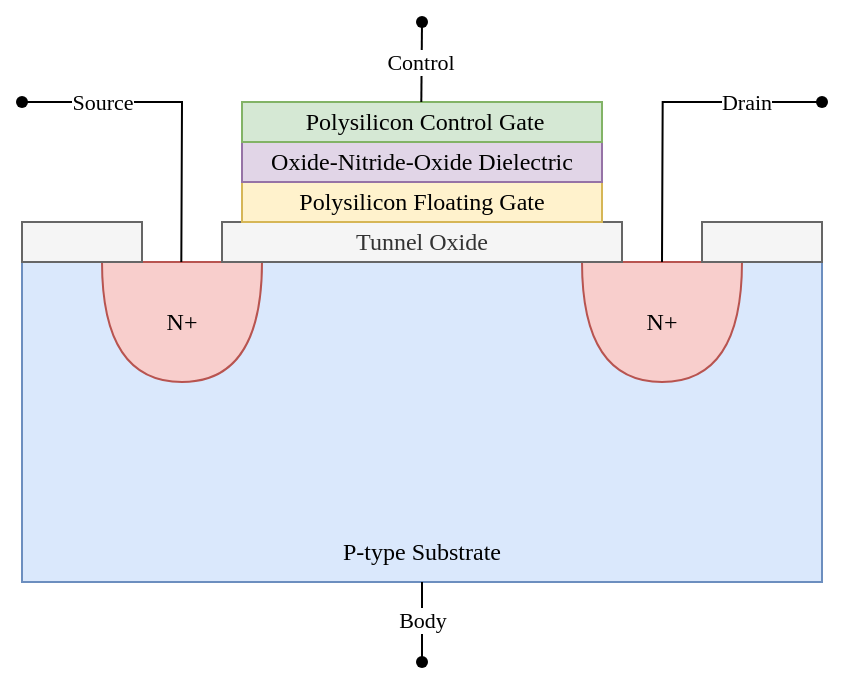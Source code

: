 <mxfile version="28.2.5">
  <diagram name="페이지-1" id="DFIzSHCukZUBh9z1uaAU">
    <mxGraphModel dx="858" dy="463" grid="1" gridSize="10" guides="1" tooltips="1" connect="1" arrows="1" fold="1" page="1" pageScale="1" pageWidth="827" pageHeight="1169" math="0" shadow="0">
      <root>
        <mxCell id="0" />
        <mxCell id="1" parent="0" />
        <mxCell id="xR2DWlL20hdml4r3ErCJ-1" value="&lt;div&gt;&lt;font data-font-src=&quot;https://cdn.jsdelivr.net/gh/Project-Noonnu/noonfonts_2107@1.1/Pretendard-Regular.woff&quot; face=&quot;Pretendard&quot;&gt;&lt;br&gt;&lt;/font&gt;&lt;/div&gt;&lt;div&gt;&lt;font data-font-src=&quot;https://cdn.jsdelivr.net/gh/Project-Noonnu/noonfonts_2107@1.1/Pretendard-Regular.woff&quot; face=&quot;Pretendard&quot;&gt;&lt;br&gt;&lt;/font&gt;&lt;/div&gt;&lt;div&gt;&lt;font data-font-src=&quot;https://cdn.jsdelivr.net/gh/Project-Noonnu/noonfonts_2107@1.1/Pretendard-Regular.woff&quot; face=&quot;Pretendard&quot;&gt;&lt;br&gt;&lt;/font&gt;&lt;/div&gt;&lt;div&gt;&lt;font data-font-src=&quot;https://cdn.jsdelivr.net/gh/Project-Noonnu/noonfonts_2107@1.1/Pretendard-Regular.woff&quot; face=&quot;Pretendard&quot;&gt;&lt;br&gt;&lt;/font&gt;&lt;/div&gt;&lt;div&gt;&lt;font data-font-src=&quot;https://cdn.jsdelivr.net/gh/Project-Noonnu/noonfonts_2107@1.1/Pretendard-Regular.woff&quot; face=&quot;Pretendard&quot;&gt;&lt;br&gt;&lt;/font&gt;&lt;/div&gt;&lt;div&gt;&lt;font data-font-src=&quot;https://cdn.jsdelivr.net/gh/Project-Noonnu/noonfonts_2107@1.1/Pretendard-Regular.woff&quot; face=&quot;Pretendard&quot;&gt;&lt;br&gt;&lt;/font&gt;&lt;/div&gt;&lt;div&gt;&lt;font data-font-src=&quot;https://cdn.jsdelivr.net/gh/Project-Noonnu/noonfonts_2107@1.1/Pretendard-Regular.woff&quot; face=&quot;Pretendard&quot;&gt;&lt;br&gt;&lt;/font&gt;&lt;/div&gt;&lt;div&gt;&lt;font data-font-src=&quot;https://cdn.jsdelivr.net/gh/Project-Noonnu/noonfonts_2107@1.1/Pretendard-Regular.woff&quot; face=&quot;Pretendard&quot;&gt;&lt;br&gt;&lt;/font&gt;&lt;/div&gt;&lt;div&gt;&lt;font data-font-src=&quot;https://cdn.jsdelivr.net/gh/Project-Noonnu/noonfonts_2107@1.1/Pretendard-Regular.woff&quot; face=&quot;Pretendard&quot;&gt;&lt;br&gt;&lt;/font&gt;&lt;/div&gt;&lt;font data-font-src=&quot;https://cdn.jsdelivr.net/gh/Project-Noonnu/noonfonts_2107@1.1/Pretendard-Regular.woff&quot; face=&quot;Pretendard&quot;&gt;P-type Substrate&lt;/font&gt;" style="rounded=0;whiteSpace=wrap;html=1;fillColor=#dae8fc;strokeColor=#6c8ebf;" parent="1" vertex="1">
          <mxGeometry x="200" y="240" width="400" height="160" as="geometry" />
        </mxCell>
        <mxCell id="xR2DWlL20hdml4r3ErCJ-4" value="N+" style="shape=or;whiteSpace=wrap;html=1;fillColor=#f8cecc;strokeColor=#b85450;rotation=90;horizontal=0;fontFamily=Pretendard;fontSource=https%3A%2F%2Fcdn.jsdelivr.net%2Fgh%2FProject-Noonnu%2Fnoonfonts_2107%401.1%2FPretendard-Regular.woff;" parent="1" vertex="1">
          <mxGeometry x="250" y="230" width="60" height="80" as="geometry" />
        </mxCell>
        <mxCell id="xR2DWlL20hdml4r3ErCJ-5" value="N+" style="shape=or;whiteSpace=wrap;html=1;fillColor=#f8cecc;strokeColor=#b85450;rotation=90;horizontal=0;fontFamily=Pretendard;fontSource=https%3A%2F%2Fcdn.jsdelivr.net%2Fgh%2FProject-Noonnu%2Fnoonfonts_2107%401.1%2FPretendard-Regular.woff;" parent="1" vertex="1">
          <mxGeometry x="490" y="230" width="60" height="80" as="geometry" />
        </mxCell>
        <mxCell id="xR2DWlL20hdml4r3ErCJ-6" value="" style="rounded=0;whiteSpace=wrap;html=1;fillColor=#f5f5f5;fontColor=#333333;strokeColor=#666666;" parent="1" vertex="1">
          <mxGeometry x="200" y="220" width="60" height="20" as="geometry" />
        </mxCell>
        <mxCell id="xR2DWlL20hdml4r3ErCJ-8" value="Tunnel Oxide" style="rounded=0;whiteSpace=wrap;html=1;fillColor=#f5f5f5;fontColor=#333333;strokeColor=#666666;fontFamily=Pretendard;fontSource=https%3A%2F%2Fcdn.jsdelivr.net%2Fgh%2FProject-Noonnu%2Fnoonfonts_2107%401.1%2FPretendard-Regular.woff;" parent="1" vertex="1">
          <mxGeometry x="300" y="220" width="200" height="20" as="geometry" />
        </mxCell>
        <mxCell id="xR2DWlL20hdml4r3ErCJ-9" value="" style="rounded=0;whiteSpace=wrap;html=1;fillColor=#f5f5f5;fontColor=#333333;strokeColor=#666666;" parent="1" vertex="1">
          <mxGeometry x="540" y="220" width="60" height="20" as="geometry" />
        </mxCell>
        <mxCell id="xR2DWlL20hdml4r3ErCJ-13" value="" style="shape=waypoint;sketch=0;fillStyle=solid;size=6;pointerEvents=1;points=[];fillColor=none;resizable=0;rotatable=0;perimeter=centerPerimeter;snapToPoint=1;" parent="1" vertex="1">
          <mxGeometry x="390" y="430" width="20" height="20" as="geometry" />
        </mxCell>
        <mxCell id="xR2DWlL20hdml4r3ErCJ-14" value="" style="endArrow=none;html=1;rounded=0;" parent="1" source="xR2DWlL20hdml4r3ErCJ-15" edge="1">
          <mxGeometry width="50" height="50" relative="1" as="geometry">
            <mxPoint x="279.66" y="240" as="sourcePoint" />
            <mxPoint x="200" y="160" as="targetPoint" />
            <Array as="points" />
          </mxGeometry>
        </mxCell>
        <mxCell id="xR2DWlL20hdml4r3ErCJ-16" value="" style="endArrow=none;html=1;rounded=0;" parent="1" target="xR2DWlL20hdml4r3ErCJ-15" edge="1">
          <mxGeometry width="50" height="50" relative="1" as="geometry">
            <mxPoint x="279.66" y="240" as="sourcePoint" />
            <mxPoint x="200" y="160" as="targetPoint" />
            <Array as="points">
              <mxPoint x="280" y="160" />
            </Array>
          </mxGeometry>
        </mxCell>
        <mxCell id="xR2DWlL20hdml4r3ErCJ-24" value="Source" style="edgeLabel;html=1;align=center;verticalAlign=middle;resizable=0;points=[];fontFamily=Pretendard;fontSource=https%3A%2F%2Fcdn.jsdelivr.net%2Fgh%2FProject-Noonnu%2Fnoonfonts_2107%401.1%2FPretendard-Regular.woff;" parent="xR2DWlL20hdml4r3ErCJ-16" vertex="1" connectable="0">
          <mxGeometry x="0.578" y="-2" relative="1" as="geometry">
            <mxPoint x="6" y="2" as="offset" />
          </mxGeometry>
        </mxCell>
        <mxCell id="xR2DWlL20hdml4r3ErCJ-15" value="" style="shape=waypoint;sketch=0;fillStyle=solid;size=6;pointerEvents=1;points=[];fillColor=none;resizable=0;rotatable=0;perimeter=centerPerimeter;snapToPoint=1;" parent="1" vertex="1">
          <mxGeometry x="190" y="150" width="20" height="20" as="geometry" />
        </mxCell>
        <mxCell id="xR2DWlL20hdml4r3ErCJ-21" value="" style="endArrow=none;html=1;rounded=0;" parent="1" target="xR2DWlL20hdml4r3ErCJ-22" edge="1">
          <mxGeometry width="50" height="50" relative="1" as="geometry">
            <mxPoint x="520" y="240" as="sourcePoint" />
            <mxPoint x="570" y="160" as="targetPoint" />
            <Array as="points">
              <mxPoint x="520.34" y="160" />
            </Array>
          </mxGeometry>
        </mxCell>
        <mxCell id="xR2DWlL20hdml4r3ErCJ-25" value="Drain" style="edgeLabel;html=1;align=center;verticalAlign=middle;resizable=0;points=[];fontFamily=Pretendard;fontSource=https%3A%2F%2Fcdn.jsdelivr.net%2Fgh%2FProject-Noonnu%2Fnoonfonts_2107%401.1%2FPretendard-Regular.woff;" parent="xR2DWlL20hdml4r3ErCJ-21" vertex="1" connectable="0">
          <mxGeometry x="0.516" y="-1" relative="1" as="geometry">
            <mxPoint y="-1" as="offset" />
          </mxGeometry>
        </mxCell>
        <mxCell id="xR2DWlL20hdml4r3ErCJ-22" value="" style="shape=waypoint;sketch=0;fillStyle=solid;size=6;pointerEvents=1;points=[];fillColor=none;resizable=0;rotatable=0;perimeter=centerPerimeter;snapToPoint=1;" parent="1" vertex="1">
          <mxGeometry x="590" y="150" width="20" height="20" as="geometry" />
        </mxCell>
        <mxCell id="xR2DWlL20hdml4r3ErCJ-26" value="Polysilicon Floating Gate" style="rounded=0;whiteSpace=wrap;html=1;fillColor=#fff2cc;strokeColor=#d6b656;fontFamily=Pretendard;fontSource=https%3A%2F%2Fcdn.jsdelivr.net%2Fgh%2FProject-Noonnu%2Fnoonfonts_2107%401.1%2FPretendard-Regular.woff;" parent="1" vertex="1">
          <mxGeometry x="310" y="200" width="180" height="20" as="geometry" />
        </mxCell>
        <mxCell id="xR2DWlL20hdml4r3ErCJ-27" value="Oxide-Nitride-Oxide Dielectric" style="rounded=0;whiteSpace=wrap;html=1;fillColor=#e1d5e7;strokeColor=#9673a6;fontFamily=Pretendard;fontSource=https%3A%2F%2Fcdn.jsdelivr.net%2Fgh%2FProject-Noonnu%2Fnoonfonts_2107%401.1%2FPretendard-Regular.woff;" parent="1" vertex="1">
          <mxGeometry x="310" y="180" width="180" height="20" as="geometry" />
        </mxCell>
        <mxCell id="xR2DWlL20hdml4r3ErCJ-28" value="&amp;nbsp;Polysilicon Control Gate" style="rounded=0;whiteSpace=wrap;html=1;fillColor=#d5e8d4;strokeColor=#82b366;fontFamily=Pretendard;fontSource=https%3A%2F%2Fcdn.jsdelivr.net%2Fgh%2FProject-Noonnu%2Fnoonfonts_2107%401.1%2FPretendard-Regular.woff;" parent="1" vertex="1">
          <mxGeometry x="310" y="160" width="180" height="20" as="geometry" />
        </mxCell>
        <mxCell id="xR2DWlL20hdml4r3ErCJ-29" value="" style="endArrow=none;html=1;rounded=0;" parent="1" source="xR2DWlL20hdml4r3ErCJ-30" edge="1">
          <mxGeometry width="50" height="50" relative="1" as="geometry">
            <mxPoint x="399.66" y="160" as="sourcePoint" />
            <mxPoint x="399.66" y="120" as="targetPoint" />
          </mxGeometry>
        </mxCell>
        <mxCell id="xR2DWlL20hdml4r3ErCJ-31" value="" style="endArrow=none;html=1;rounded=0;" parent="1" target="xR2DWlL20hdml4r3ErCJ-30" edge="1">
          <mxGeometry width="50" height="50" relative="1" as="geometry">
            <mxPoint x="399.66" y="160" as="sourcePoint" />
            <mxPoint x="399.66" y="120" as="targetPoint" />
          </mxGeometry>
        </mxCell>
        <mxCell id="xR2DWlL20hdml4r3ErCJ-32" value="Control" style="edgeLabel;html=1;align=center;verticalAlign=middle;resizable=0;points=[];fontFamily=Pretendard;fontSource=https%3A%2F%2Fcdn.jsdelivr.net%2Fgh%2FProject-Noonnu%2Fnoonfonts_2107%401.1%2FPretendard-Regular.woff;" parent="xR2DWlL20hdml4r3ErCJ-31" vertex="1" connectable="0">
          <mxGeometry x="-0.001" y="1" relative="1" as="geometry">
            <mxPoint as="offset" />
          </mxGeometry>
        </mxCell>
        <mxCell id="xR2DWlL20hdml4r3ErCJ-30" value="" style="shape=waypoint;sketch=0;fillStyle=solid;size=6;pointerEvents=1;points=[];fillColor=none;resizable=0;rotatable=0;perimeter=centerPerimeter;snapToPoint=1;" parent="1" vertex="1">
          <mxGeometry x="390" y="110" width="20" height="20" as="geometry" />
        </mxCell>
        <mxCell id="8MPNYBzgm8dfpGTS9pnr-4" value="" style="endArrow=none;html=1;rounded=0;entryX=0.5;entryY=1;entryDx=0;entryDy=0;" edge="1" parent="1" target="xR2DWlL20hdml4r3ErCJ-1">
          <mxGeometry width="50" height="50" relative="1" as="geometry">
            <mxPoint x="400" y="440" as="sourcePoint" />
            <mxPoint x="440" y="420" as="targetPoint" />
          </mxGeometry>
        </mxCell>
        <mxCell id="8MPNYBzgm8dfpGTS9pnr-5" value="Body" style="edgeLabel;html=1;align=center;verticalAlign=middle;resizable=0;points=[];fontFamily=Pretendard;fontSource=https%3A%2F%2Fcdn.jsdelivr.net%2Fgh%2FProject-Noonnu%2Fnoonfonts_2107%401.1%2FPretendard-Regular.woff;" vertex="1" connectable="0" parent="8MPNYBzgm8dfpGTS9pnr-4">
          <mxGeometry x="0.205" relative="1" as="geometry">
            <mxPoint y="3" as="offset" />
          </mxGeometry>
        </mxCell>
      </root>
    </mxGraphModel>
  </diagram>
</mxfile>
